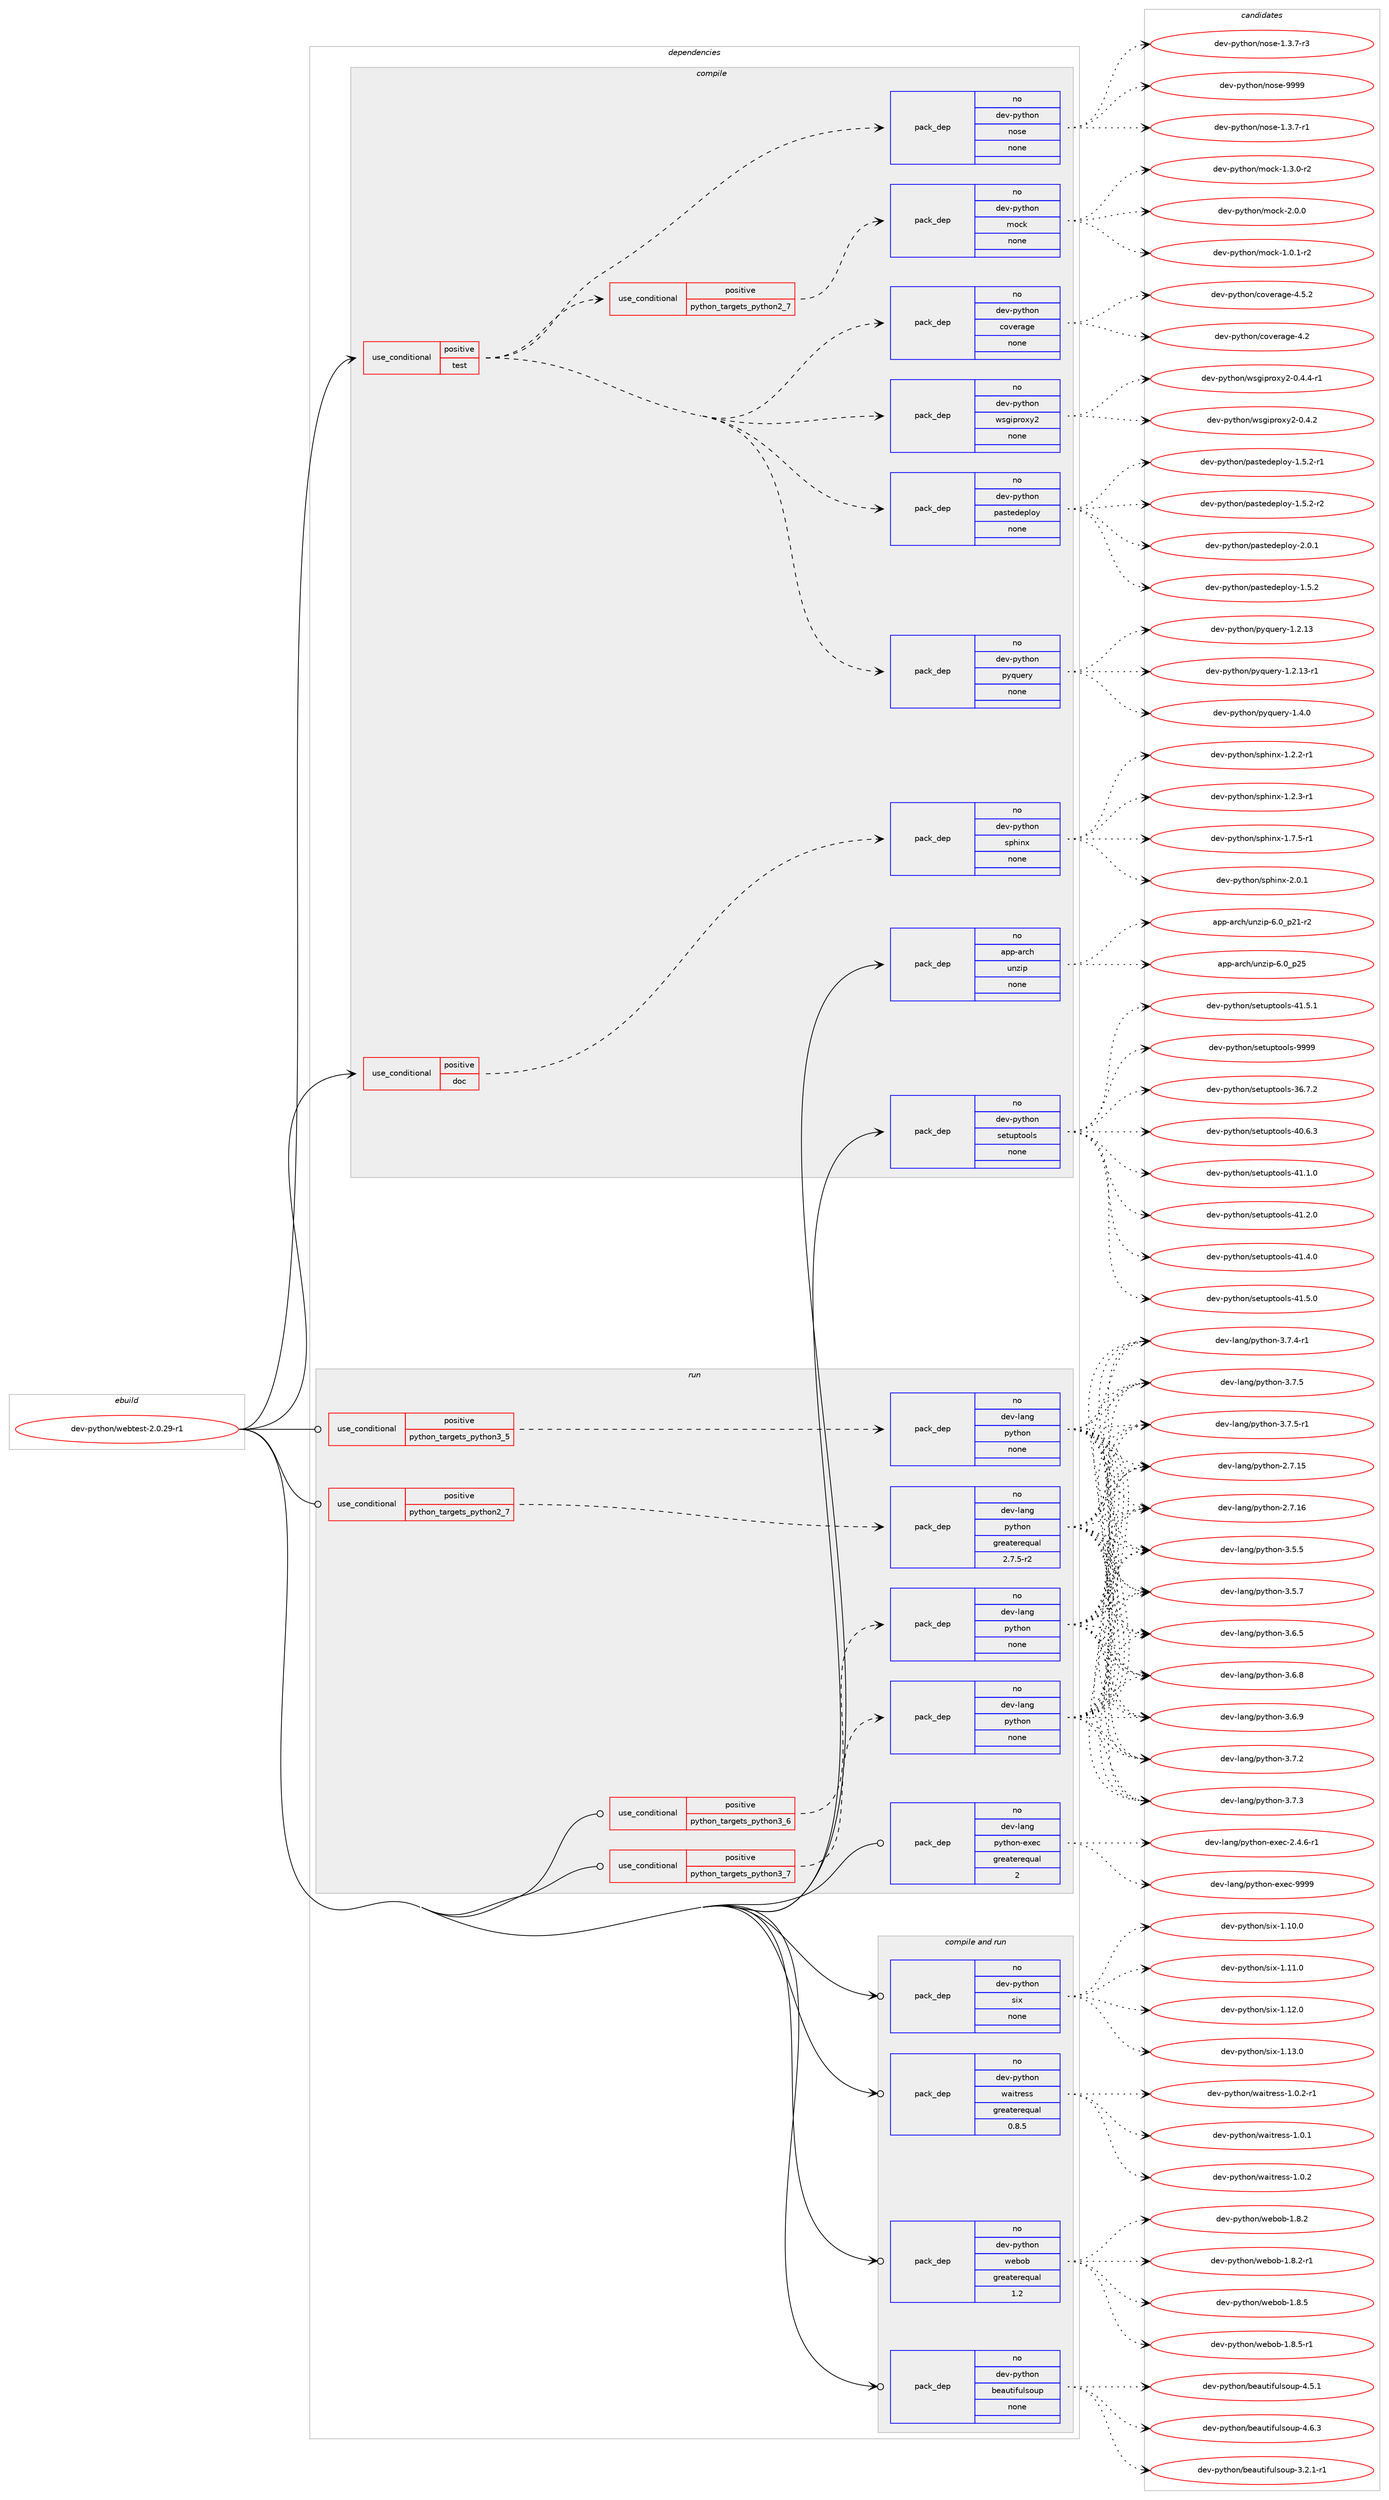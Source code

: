 digraph prolog {

# *************
# Graph options
# *************

newrank=true;
concentrate=true;
compound=true;
graph [rankdir=LR,fontname=Helvetica,fontsize=10,ranksep=1.5];#, ranksep=2.5, nodesep=0.2];
edge  [arrowhead=vee];
node  [fontname=Helvetica,fontsize=10];

# **********
# The ebuild
# **********

subgraph cluster_leftcol {
color=gray;
rank=same;
label=<<i>ebuild</i>>;
id [label="dev-python/webtest-2.0.29-r1", color=red, width=4, href="../dev-python/webtest-2.0.29-r1.svg"];
}

# ****************
# The dependencies
# ****************

subgraph cluster_midcol {
color=gray;
label=<<i>dependencies</i>>;
subgraph cluster_compile {
fillcolor="#eeeeee";
style=filled;
label=<<i>compile</i>>;
subgraph cond151394 {
dependency643770 [label=<<TABLE BORDER="0" CELLBORDER="1" CELLSPACING="0" CELLPADDING="4"><TR><TD ROWSPAN="3" CELLPADDING="10">use_conditional</TD></TR><TR><TD>positive</TD></TR><TR><TD>doc</TD></TR></TABLE>>, shape=none, color=red];
subgraph pack480487 {
dependency643771 [label=<<TABLE BORDER="0" CELLBORDER="1" CELLSPACING="0" CELLPADDING="4" WIDTH="220"><TR><TD ROWSPAN="6" CELLPADDING="30">pack_dep</TD></TR><TR><TD WIDTH="110">no</TD></TR><TR><TD>dev-python</TD></TR><TR><TD>sphinx</TD></TR><TR><TD>none</TD></TR><TR><TD></TD></TR></TABLE>>, shape=none, color=blue];
}
dependency643770:e -> dependency643771:w [weight=20,style="dashed",arrowhead="vee"];
}
id:e -> dependency643770:w [weight=20,style="solid",arrowhead="vee"];
subgraph cond151395 {
dependency643772 [label=<<TABLE BORDER="0" CELLBORDER="1" CELLSPACING="0" CELLPADDING="4"><TR><TD ROWSPAN="3" CELLPADDING="10">use_conditional</TD></TR><TR><TD>positive</TD></TR><TR><TD>test</TD></TR></TABLE>>, shape=none, color=red];
subgraph pack480488 {
dependency643773 [label=<<TABLE BORDER="0" CELLBORDER="1" CELLSPACING="0" CELLPADDING="4" WIDTH="220"><TR><TD ROWSPAN="6" CELLPADDING="30">pack_dep</TD></TR><TR><TD WIDTH="110">no</TD></TR><TR><TD>dev-python</TD></TR><TR><TD>nose</TD></TR><TR><TD>none</TD></TR><TR><TD></TD></TR></TABLE>>, shape=none, color=blue];
}
dependency643772:e -> dependency643773:w [weight=20,style="dashed",arrowhead="vee"];
subgraph pack480489 {
dependency643774 [label=<<TABLE BORDER="0" CELLBORDER="1" CELLSPACING="0" CELLPADDING="4" WIDTH="220"><TR><TD ROWSPAN="6" CELLPADDING="30">pack_dep</TD></TR><TR><TD WIDTH="110">no</TD></TR><TR><TD>dev-python</TD></TR><TR><TD>pyquery</TD></TR><TR><TD>none</TD></TR><TR><TD></TD></TR></TABLE>>, shape=none, color=blue];
}
dependency643772:e -> dependency643774:w [weight=20,style="dashed",arrowhead="vee"];
subgraph pack480490 {
dependency643775 [label=<<TABLE BORDER="0" CELLBORDER="1" CELLSPACING="0" CELLPADDING="4" WIDTH="220"><TR><TD ROWSPAN="6" CELLPADDING="30">pack_dep</TD></TR><TR><TD WIDTH="110">no</TD></TR><TR><TD>dev-python</TD></TR><TR><TD>pastedeploy</TD></TR><TR><TD>none</TD></TR><TR><TD></TD></TR></TABLE>>, shape=none, color=blue];
}
dependency643772:e -> dependency643775:w [weight=20,style="dashed",arrowhead="vee"];
subgraph pack480491 {
dependency643776 [label=<<TABLE BORDER="0" CELLBORDER="1" CELLSPACING="0" CELLPADDING="4" WIDTH="220"><TR><TD ROWSPAN="6" CELLPADDING="30">pack_dep</TD></TR><TR><TD WIDTH="110">no</TD></TR><TR><TD>dev-python</TD></TR><TR><TD>wsgiproxy2</TD></TR><TR><TD>none</TD></TR><TR><TD></TD></TR></TABLE>>, shape=none, color=blue];
}
dependency643772:e -> dependency643776:w [weight=20,style="dashed",arrowhead="vee"];
subgraph pack480492 {
dependency643777 [label=<<TABLE BORDER="0" CELLBORDER="1" CELLSPACING="0" CELLPADDING="4" WIDTH="220"><TR><TD ROWSPAN="6" CELLPADDING="30">pack_dep</TD></TR><TR><TD WIDTH="110">no</TD></TR><TR><TD>dev-python</TD></TR><TR><TD>coverage</TD></TR><TR><TD>none</TD></TR><TR><TD></TD></TR></TABLE>>, shape=none, color=blue];
}
dependency643772:e -> dependency643777:w [weight=20,style="dashed",arrowhead="vee"];
subgraph cond151396 {
dependency643778 [label=<<TABLE BORDER="0" CELLBORDER="1" CELLSPACING="0" CELLPADDING="4"><TR><TD ROWSPAN="3" CELLPADDING="10">use_conditional</TD></TR><TR><TD>positive</TD></TR><TR><TD>python_targets_python2_7</TD></TR></TABLE>>, shape=none, color=red];
subgraph pack480493 {
dependency643779 [label=<<TABLE BORDER="0" CELLBORDER="1" CELLSPACING="0" CELLPADDING="4" WIDTH="220"><TR><TD ROWSPAN="6" CELLPADDING="30">pack_dep</TD></TR><TR><TD WIDTH="110">no</TD></TR><TR><TD>dev-python</TD></TR><TR><TD>mock</TD></TR><TR><TD>none</TD></TR><TR><TD></TD></TR></TABLE>>, shape=none, color=blue];
}
dependency643778:e -> dependency643779:w [weight=20,style="dashed",arrowhead="vee"];
}
dependency643772:e -> dependency643778:w [weight=20,style="dashed",arrowhead="vee"];
}
id:e -> dependency643772:w [weight=20,style="solid",arrowhead="vee"];
subgraph pack480494 {
dependency643780 [label=<<TABLE BORDER="0" CELLBORDER="1" CELLSPACING="0" CELLPADDING="4" WIDTH="220"><TR><TD ROWSPAN="6" CELLPADDING="30">pack_dep</TD></TR><TR><TD WIDTH="110">no</TD></TR><TR><TD>app-arch</TD></TR><TR><TD>unzip</TD></TR><TR><TD>none</TD></TR><TR><TD></TD></TR></TABLE>>, shape=none, color=blue];
}
id:e -> dependency643780:w [weight=20,style="solid",arrowhead="vee"];
subgraph pack480495 {
dependency643781 [label=<<TABLE BORDER="0" CELLBORDER="1" CELLSPACING="0" CELLPADDING="4" WIDTH="220"><TR><TD ROWSPAN="6" CELLPADDING="30">pack_dep</TD></TR><TR><TD WIDTH="110">no</TD></TR><TR><TD>dev-python</TD></TR><TR><TD>setuptools</TD></TR><TR><TD>none</TD></TR><TR><TD></TD></TR></TABLE>>, shape=none, color=blue];
}
id:e -> dependency643781:w [weight=20,style="solid",arrowhead="vee"];
}
subgraph cluster_compileandrun {
fillcolor="#eeeeee";
style=filled;
label=<<i>compile and run</i>>;
subgraph pack480496 {
dependency643782 [label=<<TABLE BORDER="0" CELLBORDER="1" CELLSPACING="0" CELLPADDING="4" WIDTH="220"><TR><TD ROWSPAN="6" CELLPADDING="30">pack_dep</TD></TR><TR><TD WIDTH="110">no</TD></TR><TR><TD>dev-python</TD></TR><TR><TD>beautifulsoup</TD></TR><TR><TD>none</TD></TR><TR><TD></TD></TR></TABLE>>, shape=none, color=blue];
}
id:e -> dependency643782:w [weight=20,style="solid",arrowhead="odotvee"];
subgraph pack480497 {
dependency643783 [label=<<TABLE BORDER="0" CELLBORDER="1" CELLSPACING="0" CELLPADDING="4" WIDTH="220"><TR><TD ROWSPAN="6" CELLPADDING="30">pack_dep</TD></TR><TR><TD WIDTH="110">no</TD></TR><TR><TD>dev-python</TD></TR><TR><TD>six</TD></TR><TR><TD>none</TD></TR><TR><TD></TD></TR></TABLE>>, shape=none, color=blue];
}
id:e -> dependency643783:w [weight=20,style="solid",arrowhead="odotvee"];
subgraph pack480498 {
dependency643784 [label=<<TABLE BORDER="0" CELLBORDER="1" CELLSPACING="0" CELLPADDING="4" WIDTH="220"><TR><TD ROWSPAN="6" CELLPADDING="30">pack_dep</TD></TR><TR><TD WIDTH="110">no</TD></TR><TR><TD>dev-python</TD></TR><TR><TD>waitress</TD></TR><TR><TD>greaterequal</TD></TR><TR><TD>0.8.5</TD></TR></TABLE>>, shape=none, color=blue];
}
id:e -> dependency643784:w [weight=20,style="solid",arrowhead="odotvee"];
subgraph pack480499 {
dependency643785 [label=<<TABLE BORDER="0" CELLBORDER="1" CELLSPACING="0" CELLPADDING="4" WIDTH="220"><TR><TD ROWSPAN="6" CELLPADDING="30">pack_dep</TD></TR><TR><TD WIDTH="110">no</TD></TR><TR><TD>dev-python</TD></TR><TR><TD>webob</TD></TR><TR><TD>greaterequal</TD></TR><TR><TD>1.2</TD></TR></TABLE>>, shape=none, color=blue];
}
id:e -> dependency643785:w [weight=20,style="solid",arrowhead="odotvee"];
}
subgraph cluster_run {
fillcolor="#eeeeee";
style=filled;
label=<<i>run</i>>;
subgraph cond151397 {
dependency643786 [label=<<TABLE BORDER="0" CELLBORDER="1" CELLSPACING="0" CELLPADDING="4"><TR><TD ROWSPAN="3" CELLPADDING="10">use_conditional</TD></TR><TR><TD>positive</TD></TR><TR><TD>python_targets_python2_7</TD></TR></TABLE>>, shape=none, color=red];
subgraph pack480500 {
dependency643787 [label=<<TABLE BORDER="0" CELLBORDER="1" CELLSPACING="0" CELLPADDING="4" WIDTH="220"><TR><TD ROWSPAN="6" CELLPADDING="30">pack_dep</TD></TR><TR><TD WIDTH="110">no</TD></TR><TR><TD>dev-lang</TD></TR><TR><TD>python</TD></TR><TR><TD>greaterequal</TD></TR><TR><TD>2.7.5-r2</TD></TR></TABLE>>, shape=none, color=blue];
}
dependency643786:e -> dependency643787:w [weight=20,style="dashed",arrowhead="vee"];
}
id:e -> dependency643786:w [weight=20,style="solid",arrowhead="odot"];
subgraph cond151398 {
dependency643788 [label=<<TABLE BORDER="0" CELLBORDER="1" CELLSPACING="0" CELLPADDING="4"><TR><TD ROWSPAN="3" CELLPADDING="10">use_conditional</TD></TR><TR><TD>positive</TD></TR><TR><TD>python_targets_python3_5</TD></TR></TABLE>>, shape=none, color=red];
subgraph pack480501 {
dependency643789 [label=<<TABLE BORDER="0" CELLBORDER="1" CELLSPACING="0" CELLPADDING="4" WIDTH="220"><TR><TD ROWSPAN="6" CELLPADDING="30">pack_dep</TD></TR><TR><TD WIDTH="110">no</TD></TR><TR><TD>dev-lang</TD></TR><TR><TD>python</TD></TR><TR><TD>none</TD></TR><TR><TD></TD></TR></TABLE>>, shape=none, color=blue];
}
dependency643788:e -> dependency643789:w [weight=20,style="dashed",arrowhead="vee"];
}
id:e -> dependency643788:w [weight=20,style="solid",arrowhead="odot"];
subgraph cond151399 {
dependency643790 [label=<<TABLE BORDER="0" CELLBORDER="1" CELLSPACING="0" CELLPADDING="4"><TR><TD ROWSPAN="3" CELLPADDING="10">use_conditional</TD></TR><TR><TD>positive</TD></TR><TR><TD>python_targets_python3_6</TD></TR></TABLE>>, shape=none, color=red];
subgraph pack480502 {
dependency643791 [label=<<TABLE BORDER="0" CELLBORDER="1" CELLSPACING="0" CELLPADDING="4" WIDTH="220"><TR><TD ROWSPAN="6" CELLPADDING="30">pack_dep</TD></TR><TR><TD WIDTH="110">no</TD></TR><TR><TD>dev-lang</TD></TR><TR><TD>python</TD></TR><TR><TD>none</TD></TR><TR><TD></TD></TR></TABLE>>, shape=none, color=blue];
}
dependency643790:e -> dependency643791:w [weight=20,style="dashed",arrowhead="vee"];
}
id:e -> dependency643790:w [weight=20,style="solid",arrowhead="odot"];
subgraph cond151400 {
dependency643792 [label=<<TABLE BORDER="0" CELLBORDER="1" CELLSPACING="0" CELLPADDING="4"><TR><TD ROWSPAN="3" CELLPADDING="10">use_conditional</TD></TR><TR><TD>positive</TD></TR><TR><TD>python_targets_python3_7</TD></TR></TABLE>>, shape=none, color=red];
subgraph pack480503 {
dependency643793 [label=<<TABLE BORDER="0" CELLBORDER="1" CELLSPACING="0" CELLPADDING="4" WIDTH="220"><TR><TD ROWSPAN="6" CELLPADDING="30">pack_dep</TD></TR><TR><TD WIDTH="110">no</TD></TR><TR><TD>dev-lang</TD></TR><TR><TD>python</TD></TR><TR><TD>none</TD></TR><TR><TD></TD></TR></TABLE>>, shape=none, color=blue];
}
dependency643792:e -> dependency643793:w [weight=20,style="dashed",arrowhead="vee"];
}
id:e -> dependency643792:w [weight=20,style="solid",arrowhead="odot"];
subgraph pack480504 {
dependency643794 [label=<<TABLE BORDER="0" CELLBORDER="1" CELLSPACING="0" CELLPADDING="4" WIDTH="220"><TR><TD ROWSPAN="6" CELLPADDING="30">pack_dep</TD></TR><TR><TD WIDTH="110">no</TD></TR><TR><TD>dev-lang</TD></TR><TR><TD>python-exec</TD></TR><TR><TD>greaterequal</TD></TR><TR><TD>2</TD></TR></TABLE>>, shape=none, color=blue];
}
id:e -> dependency643794:w [weight=20,style="solid",arrowhead="odot"];
}
}

# **************
# The candidates
# **************

subgraph cluster_choices {
rank=same;
color=gray;
label=<<i>candidates</i>>;

subgraph choice480487 {
color=black;
nodesep=1;
choice10010111845112121116104111110471151121041051101204549465046504511449 [label="dev-python/sphinx-1.2.2-r1", color=red, width=4,href="../dev-python/sphinx-1.2.2-r1.svg"];
choice10010111845112121116104111110471151121041051101204549465046514511449 [label="dev-python/sphinx-1.2.3-r1", color=red, width=4,href="../dev-python/sphinx-1.2.3-r1.svg"];
choice10010111845112121116104111110471151121041051101204549465546534511449 [label="dev-python/sphinx-1.7.5-r1", color=red, width=4,href="../dev-python/sphinx-1.7.5-r1.svg"];
choice1001011184511212111610411111047115112104105110120455046484649 [label="dev-python/sphinx-2.0.1", color=red, width=4,href="../dev-python/sphinx-2.0.1.svg"];
dependency643771:e -> choice10010111845112121116104111110471151121041051101204549465046504511449:w [style=dotted,weight="100"];
dependency643771:e -> choice10010111845112121116104111110471151121041051101204549465046514511449:w [style=dotted,weight="100"];
dependency643771:e -> choice10010111845112121116104111110471151121041051101204549465546534511449:w [style=dotted,weight="100"];
dependency643771:e -> choice1001011184511212111610411111047115112104105110120455046484649:w [style=dotted,weight="100"];
}
subgraph choice480488 {
color=black;
nodesep=1;
choice10010111845112121116104111110471101111151014549465146554511449 [label="dev-python/nose-1.3.7-r1", color=red, width=4,href="../dev-python/nose-1.3.7-r1.svg"];
choice10010111845112121116104111110471101111151014549465146554511451 [label="dev-python/nose-1.3.7-r3", color=red, width=4,href="../dev-python/nose-1.3.7-r3.svg"];
choice10010111845112121116104111110471101111151014557575757 [label="dev-python/nose-9999", color=red, width=4,href="../dev-python/nose-9999.svg"];
dependency643773:e -> choice10010111845112121116104111110471101111151014549465146554511449:w [style=dotted,weight="100"];
dependency643773:e -> choice10010111845112121116104111110471101111151014549465146554511451:w [style=dotted,weight="100"];
dependency643773:e -> choice10010111845112121116104111110471101111151014557575757:w [style=dotted,weight="100"];
}
subgraph choice480489 {
color=black;
nodesep=1;
choice100101118451121211161041111104711212111311710111412145494650464951 [label="dev-python/pyquery-1.2.13", color=red, width=4,href="../dev-python/pyquery-1.2.13.svg"];
choice1001011184511212111610411111047112121113117101114121454946504649514511449 [label="dev-python/pyquery-1.2.13-r1", color=red, width=4,href="../dev-python/pyquery-1.2.13-r1.svg"];
choice1001011184511212111610411111047112121113117101114121454946524648 [label="dev-python/pyquery-1.4.0", color=red, width=4,href="../dev-python/pyquery-1.4.0.svg"];
dependency643774:e -> choice100101118451121211161041111104711212111311710111412145494650464951:w [style=dotted,weight="100"];
dependency643774:e -> choice1001011184511212111610411111047112121113117101114121454946504649514511449:w [style=dotted,weight="100"];
dependency643774:e -> choice1001011184511212111610411111047112121113117101114121454946524648:w [style=dotted,weight="100"];
}
subgraph choice480490 {
color=black;
nodesep=1;
choice100101118451121211161041111104711297115116101100101112108111121454946534650 [label="dev-python/pastedeploy-1.5.2", color=red, width=4,href="../dev-python/pastedeploy-1.5.2.svg"];
choice1001011184511212111610411111047112971151161011001011121081111214549465346504511449 [label="dev-python/pastedeploy-1.5.2-r1", color=red, width=4,href="../dev-python/pastedeploy-1.5.2-r1.svg"];
choice1001011184511212111610411111047112971151161011001011121081111214549465346504511450 [label="dev-python/pastedeploy-1.5.2-r2", color=red, width=4,href="../dev-python/pastedeploy-1.5.2-r2.svg"];
choice100101118451121211161041111104711297115116101100101112108111121455046484649 [label="dev-python/pastedeploy-2.0.1", color=red, width=4,href="../dev-python/pastedeploy-2.0.1.svg"];
dependency643775:e -> choice100101118451121211161041111104711297115116101100101112108111121454946534650:w [style=dotted,weight="100"];
dependency643775:e -> choice1001011184511212111610411111047112971151161011001011121081111214549465346504511449:w [style=dotted,weight="100"];
dependency643775:e -> choice1001011184511212111610411111047112971151161011001011121081111214549465346504511450:w [style=dotted,weight="100"];
dependency643775:e -> choice100101118451121211161041111104711297115116101100101112108111121455046484649:w [style=dotted,weight="100"];
}
subgraph choice480491 {
color=black;
nodesep=1;
choice100101118451121211161041111104711911510310511211411112012150454846524650 [label="dev-python/wsgiproxy2-0.4.2", color=red, width=4,href="../dev-python/wsgiproxy2-0.4.2.svg"];
choice1001011184511212111610411111047119115103105112114111120121504548465246524511449 [label="dev-python/wsgiproxy2-0.4.4-r1", color=red, width=4,href="../dev-python/wsgiproxy2-0.4.4-r1.svg"];
dependency643776:e -> choice100101118451121211161041111104711911510310511211411112012150454846524650:w [style=dotted,weight="100"];
dependency643776:e -> choice1001011184511212111610411111047119115103105112114111120121504548465246524511449:w [style=dotted,weight="100"];
}
subgraph choice480492 {
color=black;
nodesep=1;
choice1001011184511212111610411111047991111181011149710310145524650 [label="dev-python/coverage-4.2", color=red, width=4,href="../dev-python/coverage-4.2.svg"];
choice10010111845112121116104111110479911111810111497103101455246534650 [label="dev-python/coverage-4.5.2", color=red, width=4,href="../dev-python/coverage-4.5.2.svg"];
dependency643777:e -> choice1001011184511212111610411111047991111181011149710310145524650:w [style=dotted,weight="100"];
dependency643777:e -> choice10010111845112121116104111110479911111810111497103101455246534650:w [style=dotted,weight="100"];
}
subgraph choice480493 {
color=black;
nodesep=1;
choice1001011184511212111610411111047109111991074549464846494511450 [label="dev-python/mock-1.0.1-r2", color=red, width=4,href="../dev-python/mock-1.0.1-r2.svg"];
choice1001011184511212111610411111047109111991074549465146484511450 [label="dev-python/mock-1.3.0-r2", color=red, width=4,href="../dev-python/mock-1.3.0-r2.svg"];
choice100101118451121211161041111104710911199107455046484648 [label="dev-python/mock-2.0.0", color=red, width=4,href="../dev-python/mock-2.0.0.svg"];
dependency643779:e -> choice1001011184511212111610411111047109111991074549464846494511450:w [style=dotted,weight="100"];
dependency643779:e -> choice1001011184511212111610411111047109111991074549465146484511450:w [style=dotted,weight="100"];
dependency643779:e -> choice100101118451121211161041111104710911199107455046484648:w [style=dotted,weight="100"];
}
subgraph choice480494 {
color=black;
nodesep=1;
choice9711211245971149910447117110122105112455446489511250494511450 [label="app-arch/unzip-6.0_p21-r2", color=red, width=4,href="../app-arch/unzip-6.0_p21-r2.svg"];
choice971121124597114991044711711012210511245544648951125053 [label="app-arch/unzip-6.0_p25", color=red, width=4,href="../app-arch/unzip-6.0_p25.svg"];
dependency643780:e -> choice9711211245971149910447117110122105112455446489511250494511450:w [style=dotted,weight="100"];
dependency643780:e -> choice971121124597114991044711711012210511245544648951125053:w [style=dotted,weight="100"];
}
subgraph choice480495 {
color=black;
nodesep=1;
choice100101118451121211161041111104711510111611711211611111110811545515446554650 [label="dev-python/setuptools-36.7.2", color=red, width=4,href="../dev-python/setuptools-36.7.2.svg"];
choice100101118451121211161041111104711510111611711211611111110811545524846544651 [label="dev-python/setuptools-40.6.3", color=red, width=4,href="../dev-python/setuptools-40.6.3.svg"];
choice100101118451121211161041111104711510111611711211611111110811545524946494648 [label="dev-python/setuptools-41.1.0", color=red, width=4,href="../dev-python/setuptools-41.1.0.svg"];
choice100101118451121211161041111104711510111611711211611111110811545524946504648 [label="dev-python/setuptools-41.2.0", color=red, width=4,href="../dev-python/setuptools-41.2.0.svg"];
choice100101118451121211161041111104711510111611711211611111110811545524946524648 [label="dev-python/setuptools-41.4.0", color=red, width=4,href="../dev-python/setuptools-41.4.0.svg"];
choice100101118451121211161041111104711510111611711211611111110811545524946534648 [label="dev-python/setuptools-41.5.0", color=red, width=4,href="../dev-python/setuptools-41.5.0.svg"];
choice100101118451121211161041111104711510111611711211611111110811545524946534649 [label="dev-python/setuptools-41.5.1", color=red, width=4,href="../dev-python/setuptools-41.5.1.svg"];
choice10010111845112121116104111110471151011161171121161111111081154557575757 [label="dev-python/setuptools-9999", color=red, width=4,href="../dev-python/setuptools-9999.svg"];
dependency643781:e -> choice100101118451121211161041111104711510111611711211611111110811545515446554650:w [style=dotted,weight="100"];
dependency643781:e -> choice100101118451121211161041111104711510111611711211611111110811545524846544651:w [style=dotted,weight="100"];
dependency643781:e -> choice100101118451121211161041111104711510111611711211611111110811545524946494648:w [style=dotted,weight="100"];
dependency643781:e -> choice100101118451121211161041111104711510111611711211611111110811545524946504648:w [style=dotted,weight="100"];
dependency643781:e -> choice100101118451121211161041111104711510111611711211611111110811545524946524648:w [style=dotted,weight="100"];
dependency643781:e -> choice100101118451121211161041111104711510111611711211611111110811545524946534648:w [style=dotted,weight="100"];
dependency643781:e -> choice100101118451121211161041111104711510111611711211611111110811545524946534649:w [style=dotted,weight="100"];
dependency643781:e -> choice10010111845112121116104111110471151011161171121161111111081154557575757:w [style=dotted,weight="100"];
}
subgraph choice480496 {
color=black;
nodesep=1;
choice100101118451121211161041111104798101971171161051021171081151111171124551465046494511449 [label="dev-python/beautifulsoup-3.2.1-r1", color=red, width=4,href="../dev-python/beautifulsoup-3.2.1-r1.svg"];
choice10010111845112121116104111110479810197117116105102117108115111117112455246534649 [label="dev-python/beautifulsoup-4.5.1", color=red, width=4,href="../dev-python/beautifulsoup-4.5.1.svg"];
choice10010111845112121116104111110479810197117116105102117108115111117112455246544651 [label="dev-python/beautifulsoup-4.6.3", color=red, width=4,href="../dev-python/beautifulsoup-4.6.3.svg"];
dependency643782:e -> choice100101118451121211161041111104798101971171161051021171081151111171124551465046494511449:w [style=dotted,weight="100"];
dependency643782:e -> choice10010111845112121116104111110479810197117116105102117108115111117112455246534649:w [style=dotted,weight="100"];
dependency643782:e -> choice10010111845112121116104111110479810197117116105102117108115111117112455246544651:w [style=dotted,weight="100"];
}
subgraph choice480497 {
color=black;
nodesep=1;
choice100101118451121211161041111104711510512045494649484648 [label="dev-python/six-1.10.0", color=red, width=4,href="../dev-python/six-1.10.0.svg"];
choice100101118451121211161041111104711510512045494649494648 [label="dev-python/six-1.11.0", color=red, width=4,href="../dev-python/six-1.11.0.svg"];
choice100101118451121211161041111104711510512045494649504648 [label="dev-python/six-1.12.0", color=red, width=4,href="../dev-python/six-1.12.0.svg"];
choice100101118451121211161041111104711510512045494649514648 [label="dev-python/six-1.13.0", color=red, width=4,href="../dev-python/six-1.13.0.svg"];
dependency643783:e -> choice100101118451121211161041111104711510512045494649484648:w [style=dotted,weight="100"];
dependency643783:e -> choice100101118451121211161041111104711510512045494649494648:w [style=dotted,weight="100"];
dependency643783:e -> choice100101118451121211161041111104711510512045494649504648:w [style=dotted,weight="100"];
dependency643783:e -> choice100101118451121211161041111104711510512045494649514648:w [style=dotted,weight="100"];
}
subgraph choice480498 {
color=black;
nodesep=1;
choice100101118451121211161041111104711997105116114101115115454946484649 [label="dev-python/waitress-1.0.1", color=red, width=4,href="../dev-python/waitress-1.0.1.svg"];
choice100101118451121211161041111104711997105116114101115115454946484650 [label="dev-python/waitress-1.0.2", color=red, width=4,href="../dev-python/waitress-1.0.2.svg"];
choice1001011184511212111610411111047119971051161141011151154549464846504511449 [label="dev-python/waitress-1.0.2-r1", color=red, width=4,href="../dev-python/waitress-1.0.2-r1.svg"];
dependency643784:e -> choice100101118451121211161041111104711997105116114101115115454946484649:w [style=dotted,weight="100"];
dependency643784:e -> choice100101118451121211161041111104711997105116114101115115454946484650:w [style=dotted,weight="100"];
dependency643784:e -> choice1001011184511212111610411111047119971051161141011151154549464846504511449:w [style=dotted,weight="100"];
}
subgraph choice480499 {
color=black;
nodesep=1;
choice10010111845112121116104111110471191019811198454946564650 [label="dev-python/webob-1.8.2", color=red, width=4,href="../dev-python/webob-1.8.2.svg"];
choice100101118451121211161041111104711910198111984549465646504511449 [label="dev-python/webob-1.8.2-r1", color=red, width=4,href="../dev-python/webob-1.8.2-r1.svg"];
choice10010111845112121116104111110471191019811198454946564653 [label="dev-python/webob-1.8.5", color=red, width=4,href="../dev-python/webob-1.8.5.svg"];
choice100101118451121211161041111104711910198111984549465646534511449 [label="dev-python/webob-1.8.5-r1", color=red, width=4,href="../dev-python/webob-1.8.5-r1.svg"];
dependency643785:e -> choice10010111845112121116104111110471191019811198454946564650:w [style=dotted,weight="100"];
dependency643785:e -> choice100101118451121211161041111104711910198111984549465646504511449:w [style=dotted,weight="100"];
dependency643785:e -> choice10010111845112121116104111110471191019811198454946564653:w [style=dotted,weight="100"];
dependency643785:e -> choice100101118451121211161041111104711910198111984549465646534511449:w [style=dotted,weight="100"];
}
subgraph choice480500 {
color=black;
nodesep=1;
choice10010111845108971101034711212111610411111045504655464953 [label="dev-lang/python-2.7.15", color=red, width=4,href="../dev-lang/python-2.7.15.svg"];
choice10010111845108971101034711212111610411111045504655464954 [label="dev-lang/python-2.7.16", color=red, width=4,href="../dev-lang/python-2.7.16.svg"];
choice100101118451089711010347112121116104111110455146534653 [label="dev-lang/python-3.5.5", color=red, width=4,href="../dev-lang/python-3.5.5.svg"];
choice100101118451089711010347112121116104111110455146534655 [label="dev-lang/python-3.5.7", color=red, width=4,href="../dev-lang/python-3.5.7.svg"];
choice100101118451089711010347112121116104111110455146544653 [label="dev-lang/python-3.6.5", color=red, width=4,href="../dev-lang/python-3.6.5.svg"];
choice100101118451089711010347112121116104111110455146544656 [label="dev-lang/python-3.6.8", color=red, width=4,href="../dev-lang/python-3.6.8.svg"];
choice100101118451089711010347112121116104111110455146544657 [label="dev-lang/python-3.6.9", color=red, width=4,href="../dev-lang/python-3.6.9.svg"];
choice100101118451089711010347112121116104111110455146554650 [label="dev-lang/python-3.7.2", color=red, width=4,href="../dev-lang/python-3.7.2.svg"];
choice100101118451089711010347112121116104111110455146554651 [label="dev-lang/python-3.7.3", color=red, width=4,href="../dev-lang/python-3.7.3.svg"];
choice1001011184510897110103471121211161041111104551465546524511449 [label="dev-lang/python-3.7.4-r1", color=red, width=4,href="../dev-lang/python-3.7.4-r1.svg"];
choice100101118451089711010347112121116104111110455146554653 [label="dev-lang/python-3.7.5", color=red, width=4,href="../dev-lang/python-3.7.5.svg"];
choice1001011184510897110103471121211161041111104551465546534511449 [label="dev-lang/python-3.7.5-r1", color=red, width=4,href="../dev-lang/python-3.7.5-r1.svg"];
dependency643787:e -> choice10010111845108971101034711212111610411111045504655464953:w [style=dotted,weight="100"];
dependency643787:e -> choice10010111845108971101034711212111610411111045504655464954:w [style=dotted,weight="100"];
dependency643787:e -> choice100101118451089711010347112121116104111110455146534653:w [style=dotted,weight="100"];
dependency643787:e -> choice100101118451089711010347112121116104111110455146534655:w [style=dotted,weight="100"];
dependency643787:e -> choice100101118451089711010347112121116104111110455146544653:w [style=dotted,weight="100"];
dependency643787:e -> choice100101118451089711010347112121116104111110455146544656:w [style=dotted,weight="100"];
dependency643787:e -> choice100101118451089711010347112121116104111110455146544657:w [style=dotted,weight="100"];
dependency643787:e -> choice100101118451089711010347112121116104111110455146554650:w [style=dotted,weight="100"];
dependency643787:e -> choice100101118451089711010347112121116104111110455146554651:w [style=dotted,weight="100"];
dependency643787:e -> choice1001011184510897110103471121211161041111104551465546524511449:w [style=dotted,weight="100"];
dependency643787:e -> choice100101118451089711010347112121116104111110455146554653:w [style=dotted,weight="100"];
dependency643787:e -> choice1001011184510897110103471121211161041111104551465546534511449:w [style=dotted,weight="100"];
}
subgraph choice480501 {
color=black;
nodesep=1;
choice10010111845108971101034711212111610411111045504655464953 [label="dev-lang/python-2.7.15", color=red, width=4,href="../dev-lang/python-2.7.15.svg"];
choice10010111845108971101034711212111610411111045504655464954 [label="dev-lang/python-2.7.16", color=red, width=4,href="../dev-lang/python-2.7.16.svg"];
choice100101118451089711010347112121116104111110455146534653 [label="dev-lang/python-3.5.5", color=red, width=4,href="../dev-lang/python-3.5.5.svg"];
choice100101118451089711010347112121116104111110455146534655 [label="dev-lang/python-3.5.7", color=red, width=4,href="../dev-lang/python-3.5.7.svg"];
choice100101118451089711010347112121116104111110455146544653 [label="dev-lang/python-3.6.5", color=red, width=4,href="../dev-lang/python-3.6.5.svg"];
choice100101118451089711010347112121116104111110455146544656 [label="dev-lang/python-3.6.8", color=red, width=4,href="../dev-lang/python-3.6.8.svg"];
choice100101118451089711010347112121116104111110455146544657 [label="dev-lang/python-3.6.9", color=red, width=4,href="../dev-lang/python-3.6.9.svg"];
choice100101118451089711010347112121116104111110455146554650 [label="dev-lang/python-3.7.2", color=red, width=4,href="../dev-lang/python-3.7.2.svg"];
choice100101118451089711010347112121116104111110455146554651 [label="dev-lang/python-3.7.3", color=red, width=4,href="../dev-lang/python-3.7.3.svg"];
choice1001011184510897110103471121211161041111104551465546524511449 [label="dev-lang/python-3.7.4-r1", color=red, width=4,href="../dev-lang/python-3.7.4-r1.svg"];
choice100101118451089711010347112121116104111110455146554653 [label="dev-lang/python-3.7.5", color=red, width=4,href="../dev-lang/python-3.7.5.svg"];
choice1001011184510897110103471121211161041111104551465546534511449 [label="dev-lang/python-3.7.5-r1", color=red, width=4,href="../dev-lang/python-3.7.5-r1.svg"];
dependency643789:e -> choice10010111845108971101034711212111610411111045504655464953:w [style=dotted,weight="100"];
dependency643789:e -> choice10010111845108971101034711212111610411111045504655464954:w [style=dotted,weight="100"];
dependency643789:e -> choice100101118451089711010347112121116104111110455146534653:w [style=dotted,weight="100"];
dependency643789:e -> choice100101118451089711010347112121116104111110455146534655:w [style=dotted,weight="100"];
dependency643789:e -> choice100101118451089711010347112121116104111110455146544653:w [style=dotted,weight="100"];
dependency643789:e -> choice100101118451089711010347112121116104111110455146544656:w [style=dotted,weight="100"];
dependency643789:e -> choice100101118451089711010347112121116104111110455146544657:w [style=dotted,weight="100"];
dependency643789:e -> choice100101118451089711010347112121116104111110455146554650:w [style=dotted,weight="100"];
dependency643789:e -> choice100101118451089711010347112121116104111110455146554651:w [style=dotted,weight="100"];
dependency643789:e -> choice1001011184510897110103471121211161041111104551465546524511449:w [style=dotted,weight="100"];
dependency643789:e -> choice100101118451089711010347112121116104111110455146554653:w [style=dotted,weight="100"];
dependency643789:e -> choice1001011184510897110103471121211161041111104551465546534511449:w [style=dotted,weight="100"];
}
subgraph choice480502 {
color=black;
nodesep=1;
choice10010111845108971101034711212111610411111045504655464953 [label="dev-lang/python-2.7.15", color=red, width=4,href="../dev-lang/python-2.7.15.svg"];
choice10010111845108971101034711212111610411111045504655464954 [label="dev-lang/python-2.7.16", color=red, width=4,href="../dev-lang/python-2.7.16.svg"];
choice100101118451089711010347112121116104111110455146534653 [label="dev-lang/python-3.5.5", color=red, width=4,href="../dev-lang/python-3.5.5.svg"];
choice100101118451089711010347112121116104111110455146534655 [label="dev-lang/python-3.5.7", color=red, width=4,href="../dev-lang/python-3.5.7.svg"];
choice100101118451089711010347112121116104111110455146544653 [label="dev-lang/python-3.6.5", color=red, width=4,href="../dev-lang/python-3.6.5.svg"];
choice100101118451089711010347112121116104111110455146544656 [label="dev-lang/python-3.6.8", color=red, width=4,href="../dev-lang/python-3.6.8.svg"];
choice100101118451089711010347112121116104111110455146544657 [label="dev-lang/python-3.6.9", color=red, width=4,href="../dev-lang/python-3.6.9.svg"];
choice100101118451089711010347112121116104111110455146554650 [label="dev-lang/python-3.7.2", color=red, width=4,href="../dev-lang/python-3.7.2.svg"];
choice100101118451089711010347112121116104111110455146554651 [label="dev-lang/python-3.7.3", color=red, width=4,href="../dev-lang/python-3.7.3.svg"];
choice1001011184510897110103471121211161041111104551465546524511449 [label="dev-lang/python-3.7.4-r1", color=red, width=4,href="../dev-lang/python-3.7.4-r1.svg"];
choice100101118451089711010347112121116104111110455146554653 [label="dev-lang/python-3.7.5", color=red, width=4,href="../dev-lang/python-3.7.5.svg"];
choice1001011184510897110103471121211161041111104551465546534511449 [label="dev-lang/python-3.7.5-r1", color=red, width=4,href="../dev-lang/python-3.7.5-r1.svg"];
dependency643791:e -> choice10010111845108971101034711212111610411111045504655464953:w [style=dotted,weight="100"];
dependency643791:e -> choice10010111845108971101034711212111610411111045504655464954:w [style=dotted,weight="100"];
dependency643791:e -> choice100101118451089711010347112121116104111110455146534653:w [style=dotted,weight="100"];
dependency643791:e -> choice100101118451089711010347112121116104111110455146534655:w [style=dotted,weight="100"];
dependency643791:e -> choice100101118451089711010347112121116104111110455146544653:w [style=dotted,weight="100"];
dependency643791:e -> choice100101118451089711010347112121116104111110455146544656:w [style=dotted,weight="100"];
dependency643791:e -> choice100101118451089711010347112121116104111110455146544657:w [style=dotted,weight="100"];
dependency643791:e -> choice100101118451089711010347112121116104111110455146554650:w [style=dotted,weight="100"];
dependency643791:e -> choice100101118451089711010347112121116104111110455146554651:w [style=dotted,weight="100"];
dependency643791:e -> choice1001011184510897110103471121211161041111104551465546524511449:w [style=dotted,weight="100"];
dependency643791:e -> choice100101118451089711010347112121116104111110455146554653:w [style=dotted,weight="100"];
dependency643791:e -> choice1001011184510897110103471121211161041111104551465546534511449:w [style=dotted,weight="100"];
}
subgraph choice480503 {
color=black;
nodesep=1;
choice10010111845108971101034711212111610411111045504655464953 [label="dev-lang/python-2.7.15", color=red, width=4,href="../dev-lang/python-2.7.15.svg"];
choice10010111845108971101034711212111610411111045504655464954 [label="dev-lang/python-2.7.16", color=red, width=4,href="../dev-lang/python-2.7.16.svg"];
choice100101118451089711010347112121116104111110455146534653 [label="dev-lang/python-3.5.5", color=red, width=4,href="../dev-lang/python-3.5.5.svg"];
choice100101118451089711010347112121116104111110455146534655 [label="dev-lang/python-3.5.7", color=red, width=4,href="../dev-lang/python-3.5.7.svg"];
choice100101118451089711010347112121116104111110455146544653 [label="dev-lang/python-3.6.5", color=red, width=4,href="../dev-lang/python-3.6.5.svg"];
choice100101118451089711010347112121116104111110455146544656 [label="dev-lang/python-3.6.8", color=red, width=4,href="../dev-lang/python-3.6.8.svg"];
choice100101118451089711010347112121116104111110455146544657 [label="dev-lang/python-3.6.9", color=red, width=4,href="../dev-lang/python-3.6.9.svg"];
choice100101118451089711010347112121116104111110455146554650 [label="dev-lang/python-3.7.2", color=red, width=4,href="../dev-lang/python-3.7.2.svg"];
choice100101118451089711010347112121116104111110455146554651 [label="dev-lang/python-3.7.3", color=red, width=4,href="../dev-lang/python-3.7.3.svg"];
choice1001011184510897110103471121211161041111104551465546524511449 [label="dev-lang/python-3.7.4-r1", color=red, width=4,href="../dev-lang/python-3.7.4-r1.svg"];
choice100101118451089711010347112121116104111110455146554653 [label="dev-lang/python-3.7.5", color=red, width=4,href="../dev-lang/python-3.7.5.svg"];
choice1001011184510897110103471121211161041111104551465546534511449 [label="dev-lang/python-3.7.5-r1", color=red, width=4,href="../dev-lang/python-3.7.5-r1.svg"];
dependency643793:e -> choice10010111845108971101034711212111610411111045504655464953:w [style=dotted,weight="100"];
dependency643793:e -> choice10010111845108971101034711212111610411111045504655464954:w [style=dotted,weight="100"];
dependency643793:e -> choice100101118451089711010347112121116104111110455146534653:w [style=dotted,weight="100"];
dependency643793:e -> choice100101118451089711010347112121116104111110455146534655:w [style=dotted,weight="100"];
dependency643793:e -> choice100101118451089711010347112121116104111110455146544653:w [style=dotted,weight="100"];
dependency643793:e -> choice100101118451089711010347112121116104111110455146544656:w [style=dotted,weight="100"];
dependency643793:e -> choice100101118451089711010347112121116104111110455146544657:w [style=dotted,weight="100"];
dependency643793:e -> choice100101118451089711010347112121116104111110455146554650:w [style=dotted,weight="100"];
dependency643793:e -> choice100101118451089711010347112121116104111110455146554651:w [style=dotted,weight="100"];
dependency643793:e -> choice1001011184510897110103471121211161041111104551465546524511449:w [style=dotted,weight="100"];
dependency643793:e -> choice100101118451089711010347112121116104111110455146554653:w [style=dotted,weight="100"];
dependency643793:e -> choice1001011184510897110103471121211161041111104551465546534511449:w [style=dotted,weight="100"];
}
subgraph choice480504 {
color=black;
nodesep=1;
choice10010111845108971101034711212111610411111045101120101994550465246544511449 [label="dev-lang/python-exec-2.4.6-r1", color=red, width=4,href="../dev-lang/python-exec-2.4.6-r1.svg"];
choice10010111845108971101034711212111610411111045101120101994557575757 [label="dev-lang/python-exec-9999", color=red, width=4,href="../dev-lang/python-exec-9999.svg"];
dependency643794:e -> choice10010111845108971101034711212111610411111045101120101994550465246544511449:w [style=dotted,weight="100"];
dependency643794:e -> choice10010111845108971101034711212111610411111045101120101994557575757:w [style=dotted,weight="100"];
}
}

}
